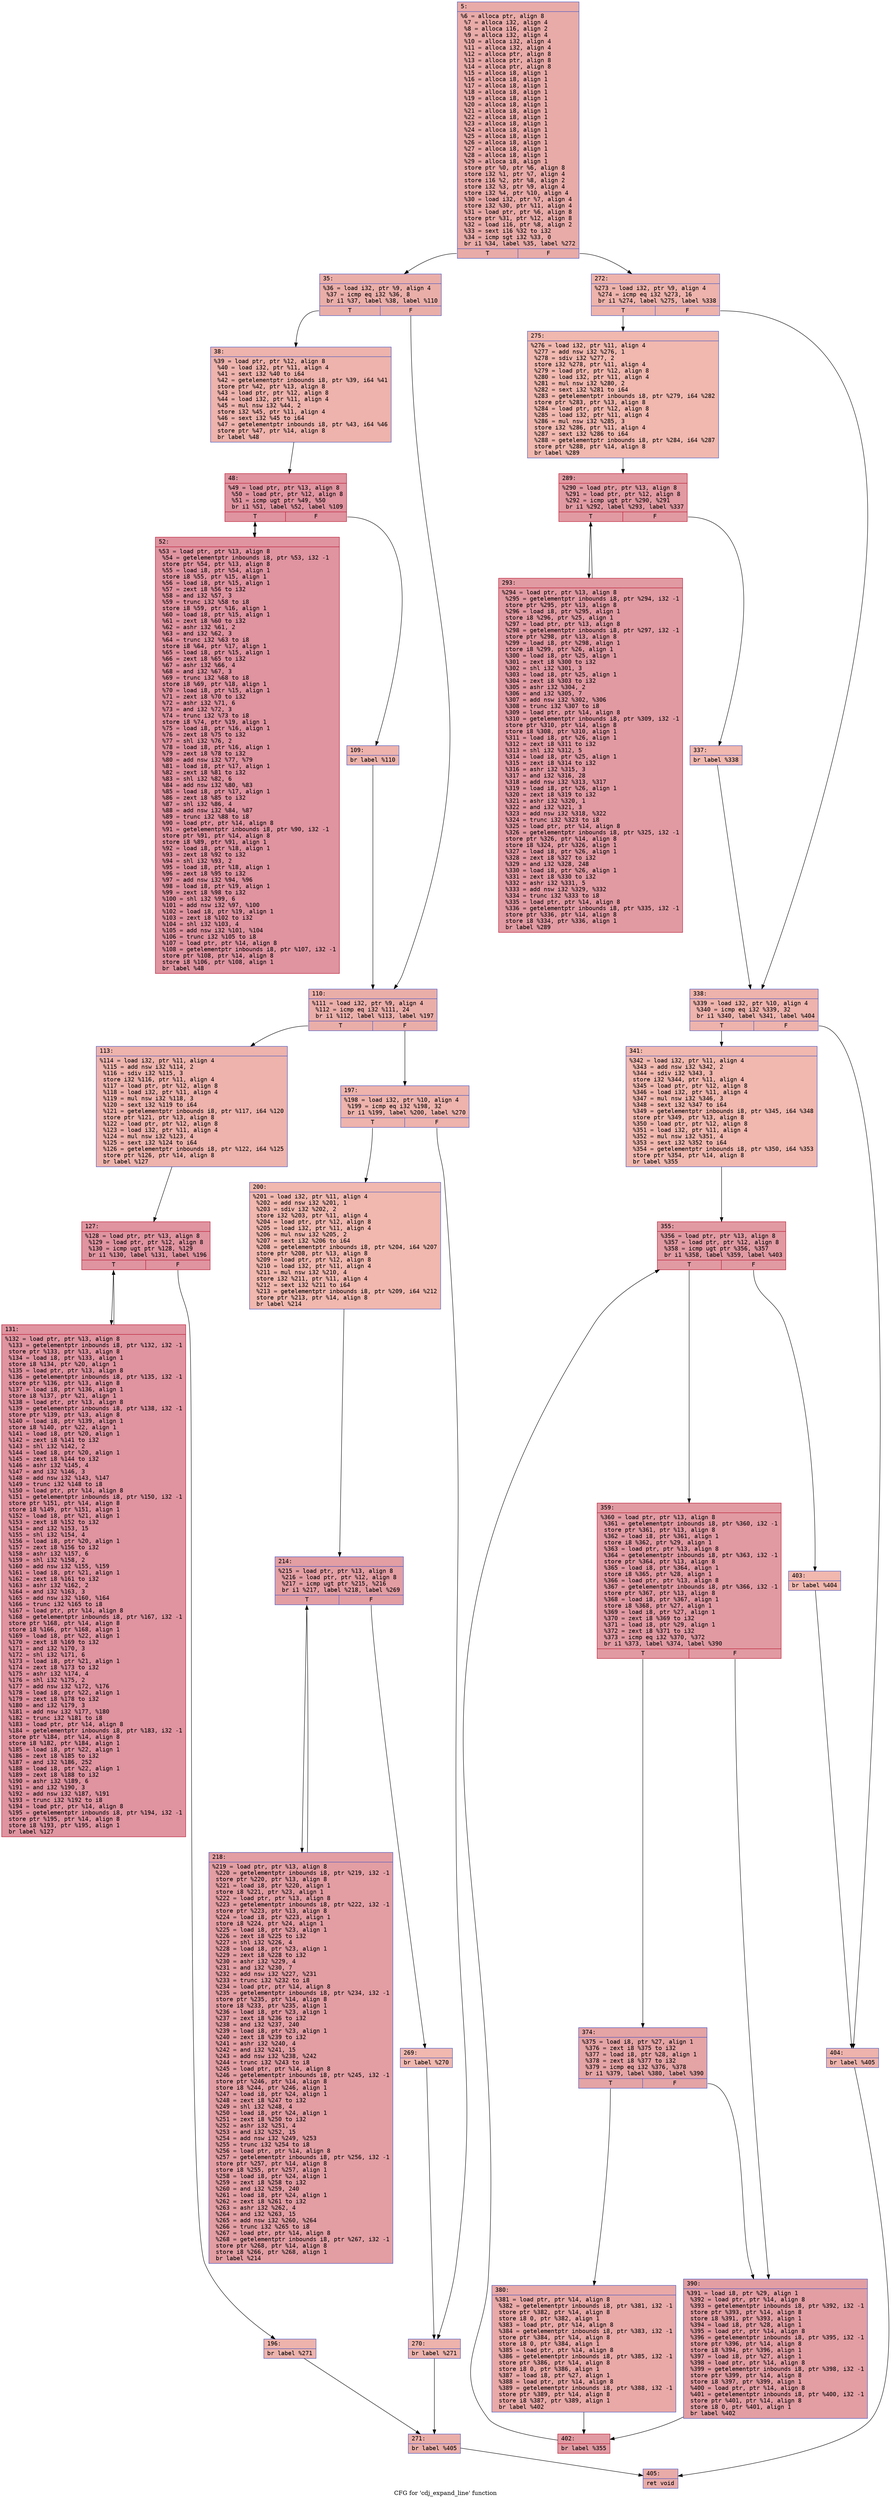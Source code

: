 digraph "CFG for 'cdj_expand_line' function" {
	label="CFG for 'cdj_expand_line' function";

	Node0x6000015139d0 [shape=record,color="#3d50c3ff", style=filled, fillcolor="#cc403a70" fontname="Courier",label="{5:\l|  %6 = alloca ptr, align 8\l  %7 = alloca i32, align 4\l  %8 = alloca i16, align 2\l  %9 = alloca i32, align 4\l  %10 = alloca i32, align 4\l  %11 = alloca i32, align 4\l  %12 = alloca ptr, align 8\l  %13 = alloca ptr, align 8\l  %14 = alloca ptr, align 8\l  %15 = alloca i8, align 1\l  %16 = alloca i8, align 1\l  %17 = alloca i8, align 1\l  %18 = alloca i8, align 1\l  %19 = alloca i8, align 1\l  %20 = alloca i8, align 1\l  %21 = alloca i8, align 1\l  %22 = alloca i8, align 1\l  %23 = alloca i8, align 1\l  %24 = alloca i8, align 1\l  %25 = alloca i8, align 1\l  %26 = alloca i8, align 1\l  %27 = alloca i8, align 1\l  %28 = alloca i8, align 1\l  %29 = alloca i8, align 1\l  store ptr %0, ptr %6, align 8\l  store i32 %1, ptr %7, align 4\l  store i16 %2, ptr %8, align 2\l  store i32 %3, ptr %9, align 4\l  store i32 %4, ptr %10, align 4\l  %30 = load i32, ptr %7, align 4\l  store i32 %30, ptr %11, align 4\l  %31 = load ptr, ptr %6, align 8\l  store ptr %31, ptr %12, align 8\l  %32 = load i16, ptr %8, align 2\l  %33 = sext i16 %32 to i32\l  %34 = icmp sgt i32 %33, 0\l  br i1 %34, label %35, label %272\l|{<s0>T|<s1>F}}"];
	Node0x6000015139d0:s0 -> Node0x600001513a70[tooltip="5 -> 35\nProbability 62.50%" ];
	Node0x6000015139d0:s1 -> Node0x60000152c000[tooltip="5 -> 272\nProbability 37.50%" ];
	Node0x600001513a70 [shape=record,color="#3d50c3ff", style=filled, fillcolor="#d0473d70" fontname="Courier",label="{35:\l|  %36 = load i32, ptr %9, align 4\l  %37 = icmp eq i32 %36, 8\l  br i1 %37, label %38, label %110\l|{<s0>T|<s1>F}}"];
	Node0x600001513a70:s0 -> Node0x600001513ac0[tooltip="35 -> 38\nProbability 50.00%" ];
	Node0x600001513a70:s1 -> Node0x600001513c00[tooltip="35 -> 110\nProbability 50.00%" ];
	Node0x600001513ac0 [shape=record,color="#3d50c3ff", style=filled, fillcolor="#d6524470" fontname="Courier",label="{38:\l|  %39 = load ptr, ptr %12, align 8\l  %40 = load i32, ptr %11, align 4\l  %41 = sext i32 %40 to i64\l  %42 = getelementptr inbounds i8, ptr %39, i64 %41\l  store ptr %42, ptr %13, align 8\l  %43 = load ptr, ptr %12, align 8\l  %44 = load i32, ptr %11, align 4\l  %45 = mul nsw i32 %44, 2\l  store i32 %45, ptr %11, align 4\l  %46 = sext i32 %45 to i64\l  %47 = getelementptr inbounds i8, ptr %43, i64 %46\l  store ptr %47, ptr %14, align 8\l  br label %48\l}"];
	Node0x600001513ac0 -> Node0x600001513b10[tooltip="38 -> 48\nProbability 100.00%" ];
	Node0x600001513b10 [shape=record,color="#b70d28ff", style=filled, fillcolor="#b70d2870" fontname="Courier",label="{48:\l|  %49 = load ptr, ptr %13, align 8\l  %50 = load ptr, ptr %12, align 8\l  %51 = icmp ugt ptr %49, %50\l  br i1 %51, label %52, label %109\l|{<s0>T|<s1>F}}"];
	Node0x600001513b10:s0 -> Node0x600001513b60[tooltip="48 -> 52\nProbability 96.88%" ];
	Node0x600001513b10:s1 -> Node0x600001513bb0[tooltip="48 -> 109\nProbability 3.12%" ];
	Node0x600001513b60 [shape=record,color="#b70d28ff", style=filled, fillcolor="#b70d2870" fontname="Courier",label="{52:\l|  %53 = load ptr, ptr %13, align 8\l  %54 = getelementptr inbounds i8, ptr %53, i32 -1\l  store ptr %54, ptr %13, align 8\l  %55 = load i8, ptr %54, align 1\l  store i8 %55, ptr %15, align 1\l  %56 = load i8, ptr %15, align 1\l  %57 = zext i8 %56 to i32\l  %58 = and i32 %57, 3\l  %59 = trunc i32 %58 to i8\l  store i8 %59, ptr %16, align 1\l  %60 = load i8, ptr %15, align 1\l  %61 = zext i8 %60 to i32\l  %62 = ashr i32 %61, 2\l  %63 = and i32 %62, 3\l  %64 = trunc i32 %63 to i8\l  store i8 %64, ptr %17, align 1\l  %65 = load i8, ptr %15, align 1\l  %66 = zext i8 %65 to i32\l  %67 = ashr i32 %66, 4\l  %68 = and i32 %67, 3\l  %69 = trunc i32 %68 to i8\l  store i8 %69, ptr %18, align 1\l  %70 = load i8, ptr %15, align 1\l  %71 = zext i8 %70 to i32\l  %72 = ashr i32 %71, 6\l  %73 = and i32 %72, 3\l  %74 = trunc i32 %73 to i8\l  store i8 %74, ptr %19, align 1\l  %75 = load i8, ptr %16, align 1\l  %76 = zext i8 %75 to i32\l  %77 = shl i32 %76, 2\l  %78 = load i8, ptr %16, align 1\l  %79 = zext i8 %78 to i32\l  %80 = add nsw i32 %77, %79\l  %81 = load i8, ptr %17, align 1\l  %82 = zext i8 %81 to i32\l  %83 = shl i32 %82, 6\l  %84 = add nsw i32 %80, %83\l  %85 = load i8, ptr %17, align 1\l  %86 = zext i8 %85 to i32\l  %87 = shl i32 %86, 4\l  %88 = add nsw i32 %84, %87\l  %89 = trunc i32 %88 to i8\l  %90 = load ptr, ptr %14, align 8\l  %91 = getelementptr inbounds i8, ptr %90, i32 -1\l  store ptr %91, ptr %14, align 8\l  store i8 %89, ptr %91, align 1\l  %92 = load i8, ptr %18, align 1\l  %93 = zext i8 %92 to i32\l  %94 = shl i32 %93, 2\l  %95 = load i8, ptr %18, align 1\l  %96 = zext i8 %95 to i32\l  %97 = add nsw i32 %94, %96\l  %98 = load i8, ptr %19, align 1\l  %99 = zext i8 %98 to i32\l  %100 = shl i32 %99, 6\l  %101 = add nsw i32 %97, %100\l  %102 = load i8, ptr %19, align 1\l  %103 = zext i8 %102 to i32\l  %104 = shl i32 %103, 4\l  %105 = add nsw i32 %101, %104\l  %106 = trunc i32 %105 to i8\l  %107 = load ptr, ptr %14, align 8\l  %108 = getelementptr inbounds i8, ptr %107, i32 -1\l  store ptr %108, ptr %14, align 8\l  store i8 %106, ptr %108, align 1\l  br label %48\l}"];
	Node0x600001513b60 -> Node0x600001513b10[tooltip="52 -> 48\nProbability 100.00%" ];
	Node0x600001513bb0 [shape=record,color="#3d50c3ff", style=filled, fillcolor="#d6524470" fontname="Courier",label="{109:\l|  br label %110\l}"];
	Node0x600001513bb0 -> Node0x600001513c00[tooltip="109 -> 110\nProbability 100.00%" ];
	Node0x600001513c00 [shape=record,color="#3d50c3ff", style=filled, fillcolor="#d0473d70" fontname="Courier",label="{110:\l|  %111 = load i32, ptr %9, align 4\l  %112 = icmp eq i32 %111, 24\l  br i1 %112, label %113, label %197\l|{<s0>T|<s1>F}}"];
	Node0x600001513c00:s0 -> Node0x600001513c50[tooltip="110 -> 113\nProbability 50.00%" ];
	Node0x600001513c00:s1 -> Node0x600001513d90[tooltip="110 -> 197\nProbability 50.00%" ];
	Node0x600001513c50 [shape=record,color="#3d50c3ff", style=filled, fillcolor="#d6524470" fontname="Courier",label="{113:\l|  %114 = load i32, ptr %11, align 4\l  %115 = add nsw i32 %114, 2\l  %116 = sdiv i32 %115, 3\l  store i32 %116, ptr %11, align 4\l  %117 = load ptr, ptr %12, align 8\l  %118 = load i32, ptr %11, align 4\l  %119 = mul nsw i32 %118, 3\l  %120 = sext i32 %119 to i64\l  %121 = getelementptr inbounds i8, ptr %117, i64 %120\l  store ptr %121, ptr %13, align 8\l  %122 = load ptr, ptr %12, align 8\l  %123 = load i32, ptr %11, align 4\l  %124 = mul nsw i32 %123, 4\l  %125 = sext i32 %124 to i64\l  %126 = getelementptr inbounds i8, ptr %122, i64 %125\l  store ptr %126, ptr %14, align 8\l  br label %127\l}"];
	Node0x600001513c50 -> Node0x600001513ca0[tooltip="113 -> 127\nProbability 100.00%" ];
	Node0x600001513ca0 [shape=record,color="#b70d28ff", style=filled, fillcolor="#b70d2870" fontname="Courier",label="{127:\l|  %128 = load ptr, ptr %13, align 8\l  %129 = load ptr, ptr %12, align 8\l  %130 = icmp ugt ptr %128, %129\l  br i1 %130, label %131, label %196\l|{<s0>T|<s1>F}}"];
	Node0x600001513ca0:s0 -> Node0x600001513cf0[tooltip="127 -> 131\nProbability 96.88%" ];
	Node0x600001513ca0:s1 -> Node0x600001513d40[tooltip="127 -> 196\nProbability 3.12%" ];
	Node0x600001513cf0 [shape=record,color="#b70d28ff", style=filled, fillcolor="#b70d2870" fontname="Courier",label="{131:\l|  %132 = load ptr, ptr %13, align 8\l  %133 = getelementptr inbounds i8, ptr %132, i32 -1\l  store ptr %133, ptr %13, align 8\l  %134 = load i8, ptr %133, align 1\l  store i8 %134, ptr %20, align 1\l  %135 = load ptr, ptr %13, align 8\l  %136 = getelementptr inbounds i8, ptr %135, i32 -1\l  store ptr %136, ptr %13, align 8\l  %137 = load i8, ptr %136, align 1\l  store i8 %137, ptr %21, align 1\l  %138 = load ptr, ptr %13, align 8\l  %139 = getelementptr inbounds i8, ptr %138, i32 -1\l  store ptr %139, ptr %13, align 8\l  %140 = load i8, ptr %139, align 1\l  store i8 %140, ptr %22, align 1\l  %141 = load i8, ptr %20, align 1\l  %142 = zext i8 %141 to i32\l  %143 = shl i32 %142, 2\l  %144 = load i8, ptr %20, align 1\l  %145 = zext i8 %144 to i32\l  %146 = ashr i32 %145, 4\l  %147 = and i32 %146, 3\l  %148 = add nsw i32 %143, %147\l  %149 = trunc i32 %148 to i8\l  %150 = load ptr, ptr %14, align 8\l  %151 = getelementptr inbounds i8, ptr %150, i32 -1\l  store ptr %151, ptr %14, align 8\l  store i8 %149, ptr %151, align 1\l  %152 = load i8, ptr %21, align 1\l  %153 = zext i8 %152 to i32\l  %154 = and i32 %153, 15\l  %155 = shl i32 %154, 4\l  %156 = load i8, ptr %20, align 1\l  %157 = zext i8 %156 to i32\l  %158 = ashr i32 %157, 6\l  %159 = shl i32 %158, 2\l  %160 = add nsw i32 %155, %159\l  %161 = load i8, ptr %21, align 1\l  %162 = zext i8 %161 to i32\l  %163 = ashr i32 %162, 2\l  %164 = and i32 %163, 3\l  %165 = add nsw i32 %160, %164\l  %166 = trunc i32 %165 to i8\l  %167 = load ptr, ptr %14, align 8\l  %168 = getelementptr inbounds i8, ptr %167, i32 -1\l  store ptr %168, ptr %14, align 8\l  store i8 %166, ptr %168, align 1\l  %169 = load i8, ptr %22, align 1\l  %170 = zext i8 %169 to i32\l  %171 = and i32 %170, 3\l  %172 = shl i32 %171, 6\l  %173 = load i8, ptr %21, align 1\l  %174 = zext i8 %173 to i32\l  %175 = ashr i32 %174, 4\l  %176 = shl i32 %175, 2\l  %177 = add nsw i32 %172, %176\l  %178 = load i8, ptr %22, align 1\l  %179 = zext i8 %178 to i32\l  %180 = and i32 %179, 3\l  %181 = add nsw i32 %177, %180\l  %182 = trunc i32 %181 to i8\l  %183 = load ptr, ptr %14, align 8\l  %184 = getelementptr inbounds i8, ptr %183, i32 -1\l  store ptr %184, ptr %14, align 8\l  store i8 %182, ptr %184, align 1\l  %185 = load i8, ptr %22, align 1\l  %186 = zext i8 %185 to i32\l  %187 = and i32 %186, 252\l  %188 = load i8, ptr %22, align 1\l  %189 = zext i8 %188 to i32\l  %190 = ashr i32 %189, 6\l  %191 = and i32 %190, 3\l  %192 = add nsw i32 %187, %191\l  %193 = trunc i32 %192 to i8\l  %194 = load ptr, ptr %14, align 8\l  %195 = getelementptr inbounds i8, ptr %194, i32 -1\l  store ptr %195, ptr %14, align 8\l  store i8 %193, ptr %195, align 1\l  br label %127\l}"];
	Node0x600001513cf0 -> Node0x600001513ca0[tooltip="131 -> 127\nProbability 100.00%" ];
	Node0x600001513d40 [shape=record,color="#3d50c3ff", style=filled, fillcolor="#d6524470" fontname="Courier",label="{196:\l|  br label %271\l}"];
	Node0x600001513d40 -> Node0x600001513f70[tooltip="196 -> 271\nProbability 100.00%" ];
	Node0x600001513d90 [shape=record,color="#3d50c3ff", style=filled, fillcolor="#d6524470" fontname="Courier",label="{197:\l|  %198 = load i32, ptr %10, align 4\l  %199 = icmp eq i32 %198, 32\l  br i1 %199, label %200, label %270\l|{<s0>T|<s1>F}}"];
	Node0x600001513d90:s0 -> Node0x600001513de0[tooltip="197 -> 200\nProbability 50.00%" ];
	Node0x600001513d90:s1 -> Node0x600001513f20[tooltip="197 -> 270\nProbability 50.00%" ];
	Node0x600001513de0 [shape=record,color="#3d50c3ff", style=filled, fillcolor="#dc5d4a70" fontname="Courier",label="{200:\l|  %201 = load i32, ptr %11, align 4\l  %202 = add nsw i32 %201, 1\l  %203 = sdiv i32 %202, 2\l  store i32 %203, ptr %11, align 4\l  %204 = load ptr, ptr %12, align 8\l  %205 = load i32, ptr %11, align 4\l  %206 = mul nsw i32 %205, 2\l  %207 = sext i32 %206 to i64\l  %208 = getelementptr inbounds i8, ptr %204, i64 %207\l  store ptr %208, ptr %13, align 8\l  %209 = load ptr, ptr %12, align 8\l  %210 = load i32, ptr %11, align 4\l  %211 = mul nsw i32 %210, 4\l  store i32 %211, ptr %11, align 4\l  %212 = sext i32 %211 to i64\l  %213 = getelementptr inbounds i8, ptr %209, i64 %212\l  store ptr %213, ptr %14, align 8\l  br label %214\l}"];
	Node0x600001513de0 -> Node0x600001513e30[tooltip="200 -> 214\nProbability 100.00%" ];
	Node0x600001513e30 [shape=record,color="#3d50c3ff", style=filled, fillcolor="#be242e70" fontname="Courier",label="{214:\l|  %215 = load ptr, ptr %13, align 8\l  %216 = load ptr, ptr %12, align 8\l  %217 = icmp ugt ptr %215, %216\l  br i1 %217, label %218, label %269\l|{<s0>T|<s1>F}}"];
	Node0x600001513e30:s0 -> Node0x600001513e80[tooltip="214 -> 218\nProbability 96.88%" ];
	Node0x600001513e30:s1 -> Node0x600001513ed0[tooltip="214 -> 269\nProbability 3.12%" ];
	Node0x600001513e80 [shape=record,color="#3d50c3ff", style=filled, fillcolor="#be242e70" fontname="Courier",label="{218:\l|  %219 = load ptr, ptr %13, align 8\l  %220 = getelementptr inbounds i8, ptr %219, i32 -1\l  store ptr %220, ptr %13, align 8\l  %221 = load i8, ptr %220, align 1\l  store i8 %221, ptr %23, align 1\l  %222 = load ptr, ptr %13, align 8\l  %223 = getelementptr inbounds i8, ptr %222, i32 -1\l  store ptr %223, ptr %13, align 8\l  %224 = load i8, ptr %223, align 1\l  store i8 %224, ptr %24, align 1\l  %225 = load i8, ptr %23, align 1\l  %226 = zext i8 %225 to i32\l  %227 = shl i32 %226, 4\l  %228 = load i8, ptr %23, align 1\l  %229 = zext i8 %228 to i32\l  %230 = ashr i32 %229, 4\l  %231 = and i32 %230, 7\l  %232 = add nsw i32 %227, %231\l  %233 = trunc i32 %232 to i8\l  %234 = load ptr, ptr %14, align 8\l  %235 = getelementptr inbounds i8, ptr %234, i32 -1\l  store ptr %235, ptr %14, align 8\l  store i8 %233, ptr %235, align 1\l  %236 = load i8, ptr %23, align 1\l  %237 = zext i8 %236 to i32\l  %238 = and i32 %237, 240\l  %239 = load i8, ptr %23, align 1\l  %240 = zext i8 %239 to i32\l  %241 = ashr i32 %240, 4\l  %242 = and i32 %241, 15\l  %243 = add nsw i32 %238, %242\l  %244 = trunc i32 %243 to i8\l  %245 = load ptr, ptr %14, align 8\l  %246 = getelementptr inbounds i8, ptr %245, i32 -1\l  store ptr %246, ptr %14, align 8\l  store i8 %244, ptr %246, align 1\l  %247 = load i8, ptr %24, align 1\l  %248 = zext i8 %247 to i32\l  %249 = shl i32 %248, 4\l  %250 = load i8, ptr %24, align 1\l  %251 = zext i8 %250 to i32\l  %252 = ashr i32 %251, 4\l  %253 = and i32 %252, 15\l  %254 = add nsw i32 %249, %253\l  %255 = trunc i32 %254 to i8\l  %256 = load ptr, ptr %14, align 8\l  %257 = getelementptr inbounds i8, ptr %256, i32 -1\l  store ptr %257, ptr %14, align 8\l  store i8 %255, ptr %257, align 1\l  %258 = load i8, ptr %24, align 1\l  %259 = zext i8 %258 to i32\l  %260 = and i32 %259, 240\l  %261 = load i8, ptr %24, align 1\l  %262 = zext i8 %261 to i32\l  %263 = ashr i32 %262, 4\l  %264 = and i32 %263, 15\l  %265 = add nsw i32 %260, %264\l  %266 = trunc i32 %265 to i8\l  %267 = load ptr, ptr %14, align 8\l  %268 = getelementptr inbounds i8, ptr %267, i32 -1\l  store ptr %268, ptr %14, align 8\l  store i8 %266, ptr %268, align 1\l  br label %214\l}"];
	Node0x600001513e80 -> Node0x600001513e30[tooltip="218 -> 214\nProbability 100.00%" ];
	Node0x600001513ed0 [shape=record,color="#3d50c3ff", style=filled, fillcolor="#dc5d4a70" fontname="Courier",label="{269:\l|  br label %270\l}"];
	Node0x600001513ed0 -> Node0x600001513f20[tooltip="269 -> 270\nProbability 100.00%" ];
	Node0x600001513f20 [shape=record,color="#3d50c3ff", style=filled, fillcolor="#d6524470" fontname="Courier",label="{270:\l|  br label %271\l}"];
	Node0x600001513f20 -> Node0x600001513f70[tooltip="270 -> 271\nProbability 100.00%" ];
	Node0x600001513f70 [shape=record,color="#3d50c3ff", style=filled, fillcolor="#d0473d70" fontname="Courier",label="{271:\l|  br label %405\l}"];
	Node0x600001513f70 -> Node0x60000152c4b0[tooltip="271 -> 405\nProbability 100.00%" ];
	Node0x60000152c000 [shape=record,color="#3d50c3ff", style=filled, fillcolor="#d6524470" fontname="Courier",label="{272:\l|  %273 = load i32, ptr %9, align 4\l  %274 = icmp eq i32 %273, 16\l  br i1 %274, label %275, label %338\l|{<s0>T|<s1>F}}"];
	Node0x60000152c000:s0 -> Node0x60000152c050[tooltip="272 -> 275\nProbability 50.00%" ];
	Node0x60000152c000:s1 -> Node0x60000152c190[tooltip="272 -> 338\nProbability 50.00%" ];
	Node0x60000152c050 [shape=record,color="#3d50c3ff", style=filled, fillcolor="#dc5d4a70" fontname="Courier",label="{275:\l|  %276 = load i32, ptr %11, align 4\l  %277 = add nsw i32 %276, 1\l  %278 = sdiv i32 %277, 2\l  store i32 %278, ptr %11, align 4\l  %279 = load ptr, ptr %12, align 8\l  %280 = load i32, ptr %11, align 4\l  %281 = mul nsw i32 %280, 2\l  %282 = sext i32 %281 to i64\l  %283 = getelementptr inbounds i8, ptr %279, i64 %282\l  store ptr %283, ptr %13, align 8\l  %284 = load ptr, ptr %12, align 8\l  %285 = load i32, ptr %11, align 4\l  %286 = mul nsw i32 %285, 3\l  store i32 %286, ptr %11, align 4\l  %287 = sext i32 %286 to i64\l  %288 = getelementptr inbounds i8, ptr %284, i64 %287\l  store ptr %288, ptr %14, align 8\l  br label %289\l}"];
	Node0x60000152c050 -> Node0x60000152c0a0[tooltip="275 -> 289\nProbability 100.00%" ];
	Node0x60000152c0a0 [shape=record,color="#b70d28ff", style=filled, fillcolor="#bb1b2c70" fontname="Courier",label="{289:\l|  %290 = load ptr, ptr %13, align 8\l  %291 = load ptr, ptr %12, align 8\l  %292 = icmp ugt ptr %290, %291\l  br i1 %292, label %293, label %337\l|{<s0>T|<s1>F}}"];
	Node0x60000152c0a0:s0 -> Node0x60000152c0f0[tooltip="289 -> 293\nProbability 96.88%" ];
	Node0x60000152c0a0:s1 -> Node0x60000152c140[tooltip="289 -> 337\nProbability 3.12%" ];
	Node0x60000152c0f0 [shape=record,color="#b70d28ff", style=filled, fillcolor="#bb1b2c70" fontname="Courier",label="{293:\l|  %294 = load ptr, ptr %13, align 8\l  %295 = getelementptr inbounds i8, ptr %294, i32 -1\l  store ptr %295, ptr %13, align 8\l  %296 = load i8, ptr %295, align 1\l  store i8 %296, ptr %25, align 1\l  %297 = load ptr, ptr %13, align 8\l  %298 = getelementptr inbounds i8, ptr %297, i32 -1\l  store ptr %298, ptr %13, align 8\l  %299 = load i8, ptr %298, align 1\l  store i8 %299, ptr %26, align 1\l  %300 = load i8, ptr %25, align 1\l  %301 = zext i8 %300 to i32\l  %302 = shl i32 %301, 3\l  %303 = load i8, ptr %25, align 1\l  %304 = zext i8 %303 to i32\l  %305 = ashr i32 %304, 2\l  %306 = and i32 %305, 7\l  %307 = add nsw i32 %302, %306\l  %308 = trunc i32 %307 to i8\l  %309 = load ptr, ptr %14, align 8\l  %310 = getelementptr inbounds i8, ptr %309, i32 -1\l  store ptr %310, ptr %14, align 8\l  store i8 %308, ptr %310, align 1\l  %311 = load i8, ptr %26, align 1\l  %312 = zext i8 %311 to i32\l  %313 = shl i32 %312, 5\l  %314 = load i8, ptr %25, align 1\l  %315 = zext i8 %314 to i32\l  %316 = ashr i32 %315, 3\l  %317 = and i32 %316, 28\l  %318 = add nsw i32 %313, %317\l  %319 = load i8, ptr %26, align 1\l  %320 = zext i8 %319 to i32\l  %321 = ashr i32 %320, 1\l  %322 = and i32 %321, 3\l  %323 = add nsw i32 %318, %322\l  %324 = trunc i32 %323 to i8\l  %325 = load ptr, ptr %14, align 8\l  %326 = getelementptr inbounds i8, ptr %325, i32 -1\l  store ptr %326, ptr %14, align 8\l  store i8 %324, ptr %326, align 1\l  %327 = load i8, ptr %26, align 1\l  %328 = zext i8 %327 to i32\l  %329 = and i32 %328, 248\l  %330 = load i8, ptr %26, align 1\l  %331 = zext i8 %330 to i32\l  %332 = ashr i32 %331, 5\l  %333 = add nsw i32 %329, %332\l  %334 = trunc i32 %333 to i8\l  %335 = load ptr, ptr %14, align 8\l  %336 = getelementptr inbounds i8, ptr %335, i32 -1\l  store ptr %336, ptr %14, align 8\l  store i8 %334, ptr %336, align 1\l  br label %289\l}"];
	Node0x60000152c0f0 -> Node0x60000152c0a0[tooltip="293 -> 289\nProbability 100.00%" ];
	Node0x60000152c140 [shape=record,color="#3d50c3ff", style=filled, fillcolor="#dc5d4a70" fontname="Courier",label="{337:\l|  br label %338\l}"];
	Node0x60000152c140 -> Node0x60000152c190[tooltip="337 -> 338\nProbability 100.00%" ];
	Node0x60000152c190 [shape=record,color="#3d50c3ff", style=filled, fillcolor="#d6524470" fontname="Courier",label="{338:\l|  %339 = load i32, ptr %10, align 4\l  %340 = icmp eq i32 %339, 32\l  br i1 %340, label %341, label %404\l|{<s0>T|<s1>F}}"];
	Node0x60000152c190:s0 -> Node0x60000152c1e0[tooltip="338 -> 341\nProbability 50.00%" ];
	Node0x60000152c190:s1 -> Node0x60000152c460[tooltip="338 -> 404\nProbability 50.00%" ];
	Node0x60000152c1e0 [shape=record,color="#3d50c3ff", style=filled, fillcolor="#dc5d4a70" fontname="Courier",label="{341:\l|  %342 = load i32, ptr %11, align 4\l  %343 = add nsw i32 %342, 2\l  %344 = sdiv i32 %343, 3\l  store i32 %344, ptr %11, align 4\l  %345 = load ptr, ptr %12, align 8\l  %346 = load i32, ptr %11, align 4\l  %347 = mul nsw i32 %346, 3\l  %348 = sext i32 %347 to i64\l  %349 = getelementptr inbounds i8, ptr %345, i64 %348\l  store ptr %349, ptr %13, align 8\l  %350 = load ptr, ptr %12, align 8\l  %351 = load i32, ptr %11, align 4\l  %352 = mul nsw i32 %351, 4\l  %353 = sext i32 %352 to i64\l  %354 = getelementptr inbounds i8, ptr %350, i64 %353\l  store ptr %354, ptr %14, align 8\l  br label %355\l}"];
	Node0x60000152c1e0 -> Node0x60000152c230[tooltip="341 -> 355\nProbability 100.00%" ];
	Node0x60000152c230 [shape=record,color="#b70d28ff", style=filled, fillcolor="#bb1b2c70" fontname="Courier",label="{355:\l|  %356 = load ptr, ptr %13, align 8\l  %357 = load ptr, ptr %12, align 8\l  %358 = icmp ugt ptr %356, %357\l  br i1 %358, label %359, label %403\l|{<s0>T|<s1>F}}"];
	Node0x60000152c230:s0 -> Node0x60000152c280[tooltip="355 -> 359\nProbability 96.88%" ];
	Node0x60000152c230:s1 -> Node0x60000152c410[tooltip="355 -> 403\nProbability 3.12%" ];
	Node0x60000152c280 [shape=record,color="#b70d28ff", style=filled, fillcolor="#bb1b2c70" fontname="Courier",label="{359:\l|  %360 = load ptr, ptr %13, align 8\l  %361 = getelementptr inbounds i8, ptr %360, i32 -1\l  store ptr %361, ptr %13, align 8\l  %362 = load i8, ptr %361, align 1\l  store i8 %362, ptr %29, align 1\l  %363 = load ptr, ptr %13, align 8\l  %364 = getelementptr inbounds i8, ptr %363, i32 -1\l  store ptr %364, ptr %13, align 8\l  %365 = load i8, ptr %364, align 1\l  store i8 %365, ptr %28, align 1\l  %366 = load ptr, ptr %13, align 8\l  %367 = getelementptr inbounds i8, ptr %366, i32 -1\l  store ptr %367, ptr %13, align 8\l  %368 = load i8, ptr %367, align 1\l  store i8 %368, ptr %27, align 1\l  %369 = load i8, ptr %27, align 1\l  %370 = zext i8 %369 to i32\l  %371 = load i8, ptr %29, align 1\l  %372 = zext i8 %371 to i32\l  %373 = icmp eq i32 %370, %372\l  br i1 %373, label %374, label %390\l|{<s0>T|<s1>F}}"];
	Node0x60000152c280:s0 -> Node0x60000152c2d0[tooltip="359 -> 374\nProbability 50.00%" ];
	Node0x60000152c280:s1 -> Node0x60000152c370[tooltip="359 -> 390\nProbability 50.00%" ];
	Node0x60000152c2d0 [shape=record,color="#3d50c3ff", style=filled, fillcolor="#c32e3170" fontname="Courier",label="{374:\l|  %375 = load i8, ptr %27, align 1\l  %376 = zext i8 %375 to i32\l  %377 = load i8, ptr %28, align 1\l  %378 = zext i8 %377 to i32\l  %379 = icmp eq i32 %376, %378\l  br i1 %379, label %380, label %390\l|{<s0>T|<s1>F}}"];
	Node0x60000152c2d0:s0 -> Node0x60000152c320[tooltip="374 -> 380\nProbability 50.00%" ];
	Node0x60000152c2d0:s1 -> Node0x60000152c370[tooltip="374 -> 390\nProbability 50.00%" ];
	Node0x60000152c320 [shape=record,color="#3d50c3ff", style=filled, fillcolor="#ca3b3770" fontname="Courier",label="{380:\l|  %381 = load ptr, ptr %14, align 8\l  %382 = getelementptr inbounds i8, ptr %381, i32 -1\l  store ptr %382, ptr %14, align 8\l  store i8 0, ptr %382, align 1\l  %383 = load ptr, ptr %14, align 8\l  %384 = getelementptr inbounds i8, ptr %383, i32 -1\l  store ptr %384, ptr %14, align 8\l  store i8 0, ptr %384, align 1\l  %385 = load ptr, ptr %14, align 8\l  %386 = getelementptr inbounds i8, ptr %385, i32 -1\l  store ptr %386, ptr %14, align 8\l  store i8 0, ptr %386, align 1\l  %387 = load i8, ptr %27, align 1\l  %388 = load ptr, ptr %14, align 8\l  %389 = getelementptr inbounds i8, ptr %388, i32 -1\l  store ptr %389, ptr %14, align 8\l  store i8 %387, ptr %389, align 1\l  br label %402\l}"];
	Node0x60000152c320 -> Node0x60000152c3c0[tooltip="380 -> 402\nProbability 100.00%" ];
	Node0x60000152c370 [shape=record,color="#3d50c3ff", style=filled, fillcolor="#be242e70" fontname="Courier",label="{390:\l|  %391 = load i8, ptr %29, align 1\l  %392 = load ptr, ptr %14, align 8\l  %393 = getelementptr inbounds i8, ptr %392, i32 -1\l  store ptr %393, ptr %14, align 8\l  store i8 %391, ptr %393, align 1\l  %394 = load i8, ptr %28, align 1\l  %395 = load ptr, ptr %14, align 8\l  %396 = getelementptr inbounds i8, ptr %395, i32 -1\l  store ptr %396, ptr %14, align 8\l  store i8 %394, ptr %396, align 1\l  %397 = load i8, ptr %27, align 1\l  %398 = load ptr, ptr %14, align 8\l  %399 = getelementptr inbounds i8, ptr %398, i32 -1\l  store ptr %399, ptr %14, align 8\l  store i8 %397, ptr %399, align 1\l  %400 = load ptr, ptr %14, align 8\l  %401 = getelementptr inbounds i8, ptr %400, i32 -1\l  store ptr %401, ptr %14, align 8\l  store i8 0, ptr %401, align 1\l  br label %402\l}"];
	Node0x60000152c370 -> Node0x60000152c3c0[tooltip="390 -> 402\nProbability 100.00%" ];
	Node0x60000152c3c0 [shape=record,color="#b70d28ff", style=filled, fillcolor="#bb1b2c70" fontname="Courier",label="{402:\l|  br label %355\l}"];
	Node0x60000152c3c0 -> Node0x60000152c230[tooltip="402 -> 355\nProbability 100.00%" ];
	Node0x60000152c410 [shape=record,color="#3d50c3ff", style=filled, fillcolor="#dc5d4a70" fontname="Courier",label="{403:\l|  br label %404\l}"];
	Node0x60000152c410 -> Node0x60000152c460[tooltip="403 -> 404\nProbability 100.00%" ];
	Node0x60000152c460 [shape=record,color="#3d50c3ff", style=filled, fillcolor="#d6524470" fontname="Courier",label="{404:\l|  br label %405\l}"];
	Node0x60000152c460 -> Node0x60000152c4b0[tooltip="404 -> 405\nProbability 100.00%" ];
	Node0x60000152c4b0 [shape=record,color="#3d50c3ff", style=filled, fillcolor="#cc403a70" fontname="Courier",label="{405:\l|  ret void\l}"];
}
